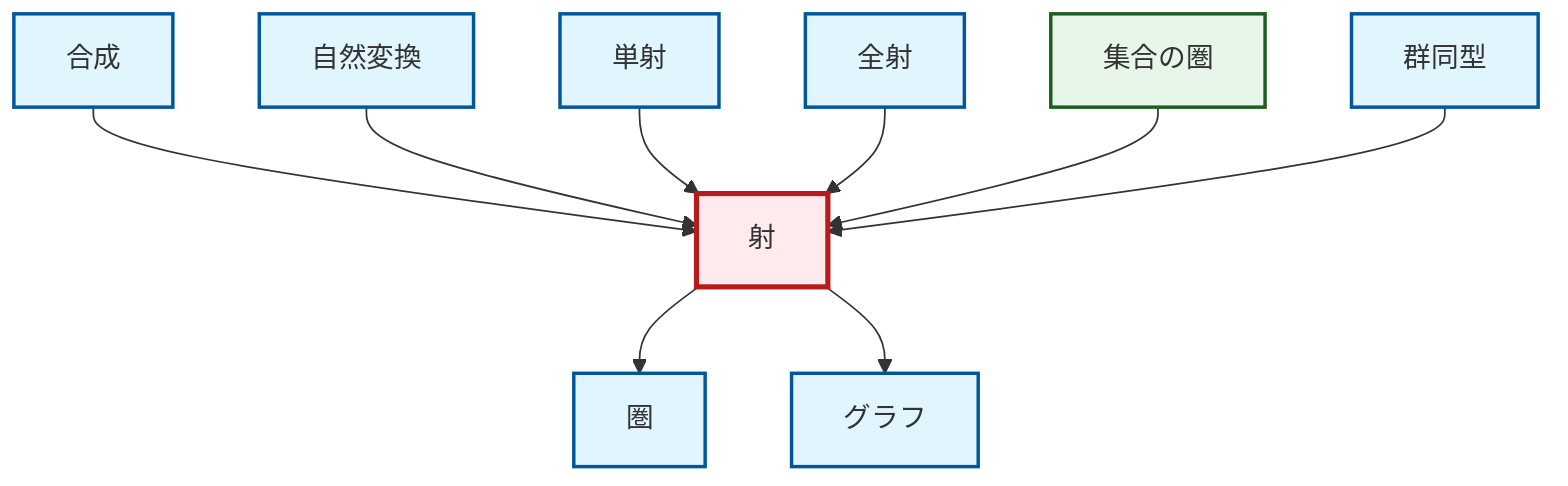 graph TD
    classDef definition fill:#e1f5fe,stroke:#01579b,stroke-width:2px
    classDef theorem fill:#f3e5f5,stroke:#4a148c,stroke-width:2px
    classDef axiom fill:#fff3e0,stroke:#e65100,stroke-width:2px
    classDef example fill:#e8f5e9,stroke:#1b5e20,stroke-width:2px
    classDef current fill:#ffebee,stroke:#b71c1c,stroke-width:3px
    def-category["圏"]:::definition
    def-graph["グラフ"]:::definition
    def-monomorphism["単射"]:::definition
    def-epimorphism["全射"]:::definition
    def-composition["合成"]:::definition
    def-isomorphism["群同型"]:::definition
    def-morphism["射"]:::definition
    ex-set-category["集合の圏"]:::example
    def-natural-transformation["自然変換"]:::definition
    def-composition --> def-morphism
    def-natural-transformation --> def-morphism
    def-morphism --> def-category
    def-monomorphism --> def-morphism
    def-epimorphism --> def-morphism
    ex-set-category --> def-morphism
    def-isomorphism --> def-morphism
    def-morphism --> def-graph
    class def-morphism current